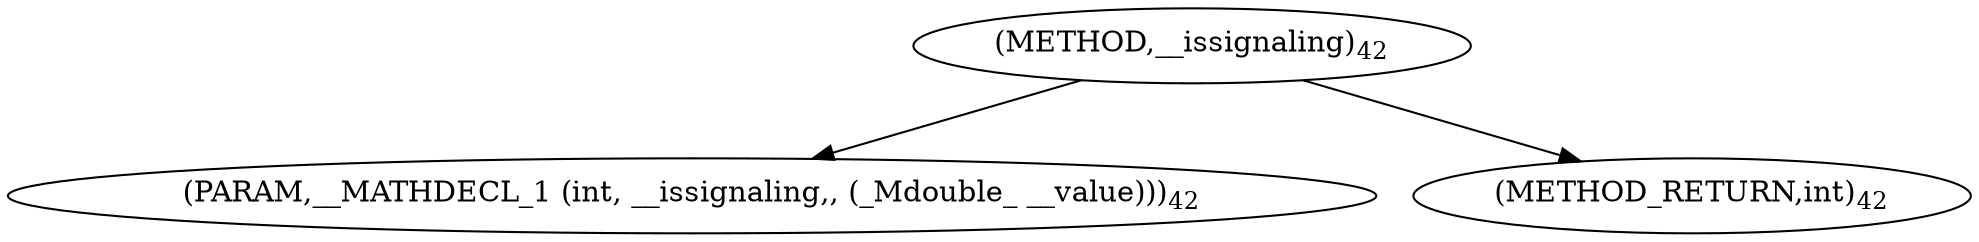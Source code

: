 digraph "__issignaling" {  
"20522" [label = <(METHOD,__issignaling)<SUB>42</SUB>> ]
"20523" [label = <(PARAM,__MATHDECL_1 (int, __issignaling,, (_Mdouble_ __value)))<SUB>42</SUB>> ]
"20524" [label = <(METHOD_RETURN,int)<SUB>42</SUB>> ]
  "20522" -> "20523" 
  "20522" -> "20524" 
}
